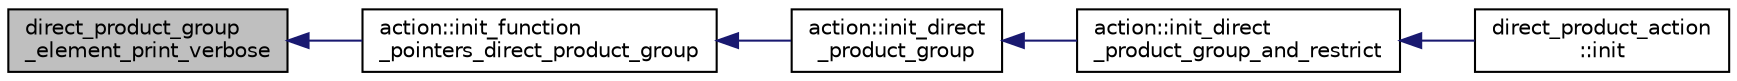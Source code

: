 digraph "direct_product_group_element_print_verbose"
{
  edge [fontname="Helvetica",fontsize="10",labelfontname="Helvetica",labelfontsize="10"];
  node [fontname="Helvetica",fontsize="10",shape=record];
  rankdir="LR";
  Node1219 [label="direct_product_group\l_element_print_verbose",height=0.2,width=0.4,color="black", fillcolor="grey75", style="filled", fontcolor="black"];
  Node1219 -> Node1220 [dir="back",color="midnightblue",fontsize="10",style="solid",fontname="Helvetica"];
  Node1220 [label="action::init_function\l_pointers_direct_product_group",height=0.2,width=0.4,color="black", fillcolor="white", style="filled",URL="$d2/d86/classaction.html#ad85fe0a6efe5f9c8be539307943f26b2"];
  Node1220 -> Node1221 [dir="back",color="midnightblue",fontsize="10",style="solid",fontname="Helvetica"];
  Node1221 [label="action::init_direct\l_product_group",height=0.2,width=0.4,color="black", fillcolor="white", style="filled",URL="$d2/d86/classaction.html#ae28dd34a1b9706531f7b25af17b4809e"];
  Node1221 -> Node1222 [dir="back",color="midnightblue",fontsize="10",style="solid",fontname="Helvetica"];
  Node1222 [label="action::init_direct\l_product_group_and_restrict",height=0.2,width=0.4,color="black", fillcolor="white", style="filled",URL="$d2/d86/classaction.html#a60a5555ea83770fd9994274efc9c328e"];
  Node1222 -> Node1223 [dir="back",color="midnightblue",fontsize="10",style="solid",fontname="Helvetica"];
  Node1223 [label="direct_product_action\l::init",height=0.2,width=0.4,color="black", fillcolor="white", style="filled",URL="$d3/d78/classdirect__product__action.html#aad40060e5821c011cccaa65a5c4df64f"];
}
